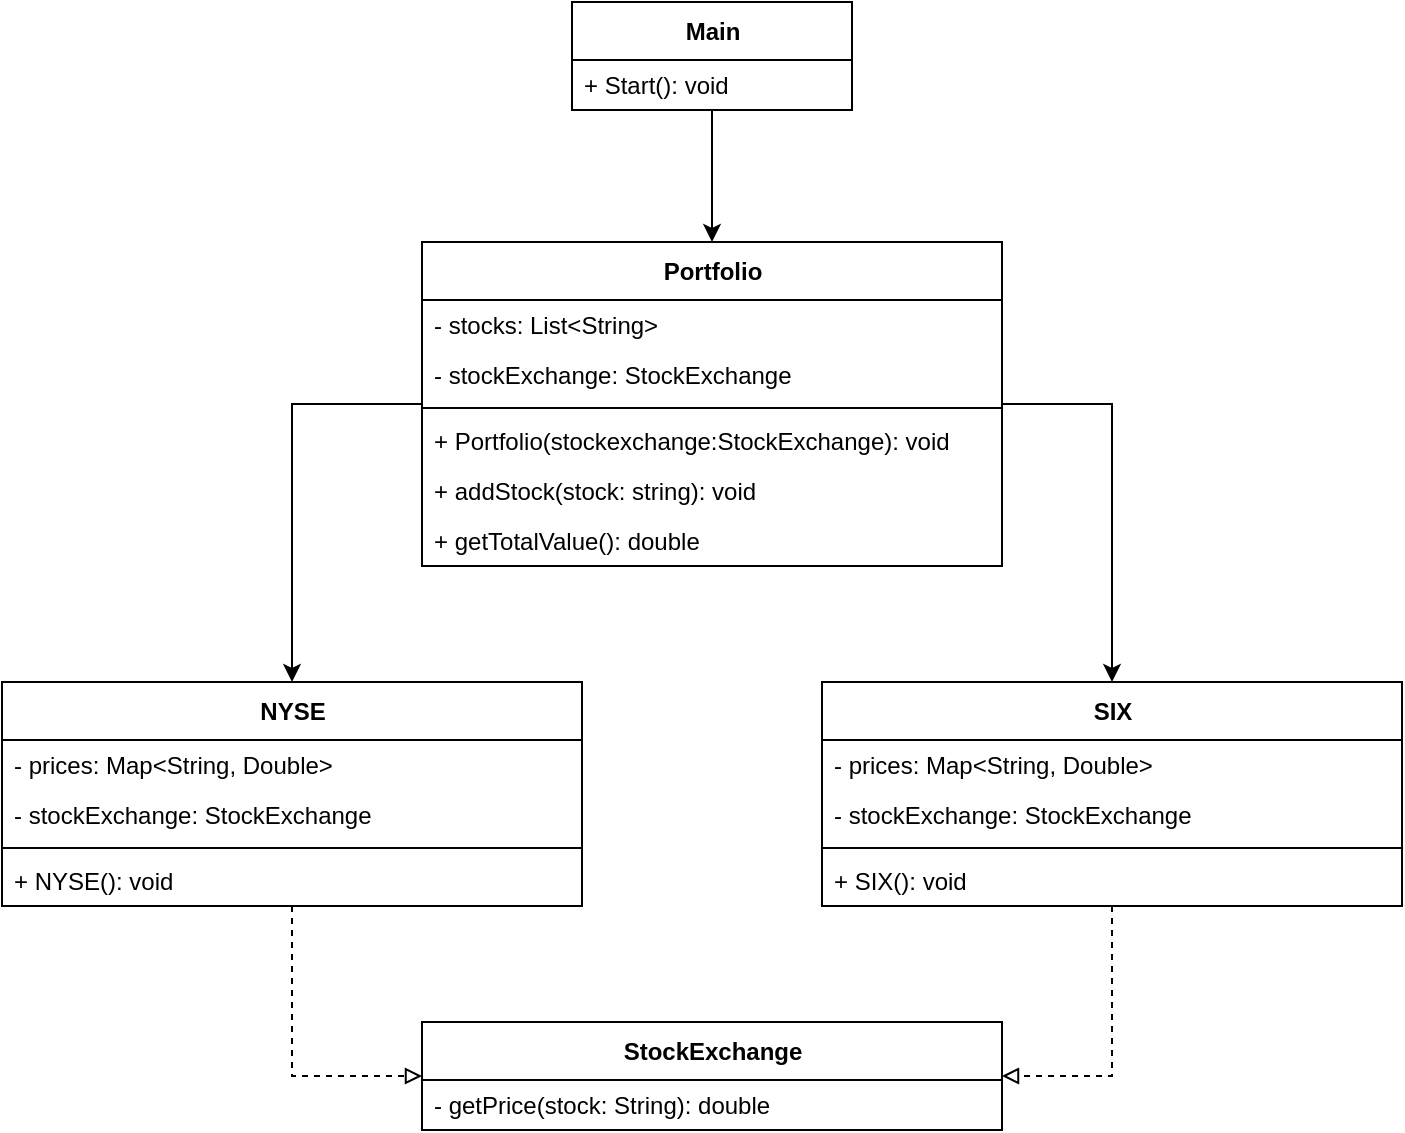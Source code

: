 <mxfile version="20.8.4" type="device"><diagram id="0l71BYV_Hvv9pAEWNoJl" name="Seite-1"><mxGraphModel dx="1050" dy="549" grid="1" gridSize="10" guides="1" tooltips="1" connect="1" arrows="1" fold="1" page="1" pageScale="1" pageWidth="827" pageHeight="1169" math="0" shadow="0"><root><mxCell id="0"/><mxCell id="1" parent="0"/><mxCell id="Zeo-0Vupw0p1xHSbfreC-62" style="edgeStyle=orthogonalEdgeStyle;rounded=0;orthogonalLoop=1;jettySize=auto;html=1;exitX=1;exitY=0.5;exitDx=0;exitDy=0;entryX=0.5;entryY=0;entryDx=0;entryDy=0;endArrow=classic;endFill=1;" edge="1" parent="1" source="Zeo-0Vupw0p1xHSbfreC-17" target="Zeo-0Vupw0p1xHSbfreC-30"><mxGeometry relative="1" as="geometry"/></mxCell><mxCell id="Zeo-0Vupw0p1xHSbfreC-63" style="edgeStyle=orthogonalEdgeStyle;rounded=0;orthogonalLoop=1;jettySize=auto;html=1;exitX=0;exitY=0.5;exitDx=0;exitDy=0;entryX=0.5;entryY=0;entryDx=0;entryDy=0;endArrow=classic;endFill=1;" edge="1" parent="1" source="Zeo-0Vupw0p1xHSbfreC-17" target="Zeo-0Vupw0p1xHSbfreC-38"><mxGeometry relative="1" as="geometry"/></mxCell><mxCell id="Zeo-0Vupw0p1xHSbfreC-17" value="Portfolio" style="swimlane;fontStyle=1;align=center;verticalAlign=middle;childLayout=stackLayout;horizontal=1;startSize=29;horizontalStack=0;resizeParent=1;resizeParentMax=0;resizeLast=0;collapsible=0;marginBottom=0;html=1;" vertex="1" parent="1"><mxGeometry x="280" y="160" width="290" height="162" as="geometry"/></mxCell><mxCell id="Zeo-0Vupw0p1xHSbfreC-18" value="- stocks: List&amp;lt;String&amp;gt;" style="text;html=1;strokeColor=none;fillColor=none;align=left;verticalAlign=middle;spacingLeft=4;spacingRight=4;overflow=hidden;rotatable=0;points=[[0,0.5],[1,0.5]];portConstraint=eastwest;" vertex="1" parent="Zeo-0Vupw0p1xHSbfreC-17"><mxGeometry y="29" width="290" height="25" as="geometry"/></mxCell><mxCell id="Zeo-0Vupw0p1xHSbfreC-19" value="-&amp;nbsp;stockExchange: StockExchange" style="text;html=1;strokeColor=none;fillColor=none;align=left;verticalAlign=middle;spacingLeft=4;spacingRight=4;overflow=hidden;rotatable=0;points=[[0,0.5],[1,0.5]];portConstraint=eastwest;" vertex="1" parent="Zeo-0Vupw0p1xHSbfreC-17"><mxGeometry y="54" width="290" height="25" as="geometry"/></mxCell><mxCell id="Zeo-0Vupw0p1xHSbfreC-21" value="" style="line;strokeWidth=1;fillColor=none;align=left;verticalAlign=middle;spacingTop=-1;spacingLeft=3;spacingRight=3;rotatable=0;labelPosition=right;points=[];portConstraint=eastwest;labelBorderColor=default;" vertex="1" parent="Zeo-0Vupw0p1xHSbfreC-17"><mxGeometry y="79" width="290" height="8" as="geometry"/></mxCell><mxCell id="Zeo-0Vupw0p1xHSbfreC-22" value="+ Portfolio(stockexchange:StockExchange): void" style="text;html=1;strokeColor=none;fillColor=none;align=left;verticalAlign=middle;spacingLeft=4;spacingRight=4;overflow=hidden;rotatable=0;points=[[0,0.5],[1,0.5]];portConstraint=eastwest;" vertex="1" parent="Zeo-0Vupw0p1xHSbfreC-17"><mxGeometry y="87" width="290" height="25" as="geometry"/></mxCell><mxCell id="Zeo-0Vupw0p1xHSbfreC-23" value="+ addStock(stock: string): void" style="text;html=1;strokeColor=none;fillColor=none;align=left;verticalAlign=middle;spacingLeft=4;spacingRight=4;overflow=hidden;rotatable=0;points=[[0,0.5],[1,0.5]];portConstraint=eastwest;" vertex="1" parent="Zeo-0Vupw0p1xHSbfreC-17"><mxGeometry y="112" width="290" height="25" as="geometry"/></mxCell><mxCell id="Zeo-0Vupw0p1xHSbfreC-26" value="+ getTotalValue(): double" style="text;html=1;strokeColor=none;fillColor=none;align=left;verticalAlign=middle;spacingLeft=4;spacingRight=4;overflow=hidden;rotatable=0;points=[[0,0.5],[1,0.5]];portConstraint=eastwest;" vertex="1" parent="Zeo-0Vupw0p1xHSbfreC-17"><mxGeometry y="137" width="290" height="25" as="geometry"/></mxCell><mxCell id="Zeo-0Vupw0p1xHSbfreC-59" style="edgeStyle=orthogonalEdgeStyle;rounded=0;orthogonalLoop=1;jettySize=auto;html=1;exitX=0.5;exitY=1;exitDx=0;exitDy=0;entryX=0.5;entryY=0;entryDx=0;entryDy=0;" edge="1" parent="1" source="Zeo-0Vupw0p1xHSbfreC-27" target="Zeo-0Vupw0p1xHSbfreC-17"><mxGeometry relative="1" as="geometry"/></mxCell><mxCell id="Zeo-0Vupw0p1xHSbfreC-27" value="Main" style="swimlane;fontStyle=1;align=center;verticalAlign=middle;childLayout=stackLayout;horizontal=1;startSize=29;horizontalStack=0;resizeParent=1;resizeParentMax=0;resizeLast=0;collapsible=0;marginBottom=0;html=1;labelBorderColor=none;" vertex="1" parent="1"><mxGeometry x="355" y="40" width="140" height="54" as="geometry"/></mxCell><mxCell id="Zeo-0Vupw0p1xHSbfreC-28" value="+ Start(): void" style="text;html=1;strokeColor=none;fillColor=none;align=left;verticalAlign=middle;spacingLeft=4;spacingRight=4;overflow=hidden;rotatable=0;points=[[0,0.5],[1,0.5]];portConstraint=eastwest;labelBorderColor=none;" vertex="1" parent="Zeo-0Vupw0p1xHSbfreC-27"><mxGeometry y="29" width="140" height="25" as="geometry"/></mxCell><mxCell id="Zeo-0Vupw0p1xHSbfreC-60" style="edgeStyle=orthogonalEdgeStyle;rounded=0;orthogonalLoop=1;jettySize=auto;html=1;exitX=0.5;exitY=1;exitDx=0;exitDy=0;entryX=1;entryY=0.5;entryDx=0;entryDy=0;dashed=1;endArrow=block;endFill=0;" edge="1" parent="1" source="Zeo-0Vupw0p1xHSbfreC-30" target="Zeo-0Vupw0p1xHSbfreC-43"><mxGeometry relative="1" as="geometry"/></mxCell><mxCell id="Zeo-0Vupw0p1xHSbfreC-30" value="SIX" style="swimlane;fontStyle=1;align=center;verticalAlign=middle;childLayout=stackLayout;horizontal=1;startSize=29;horizontalStack=0;resizeParent=1;resizeParentMax=0;resizeLast=0;collapsible=0;marginBottom=0;html=1;" vertex="1" parent="1"><mxGeometry x="480" y="380" width="290" height="112" as="geometry"/></mxCell><mxCell id="Zeo-0Vupw0p1xHSbfreC-31" value="- prices:&amp;nbsp;Map&amp;lt;String, Double&amp;gt;" style="text;html=1;strokeColor=none;fillColor=none;align=left;verticalAlign=middle;spacingLeft=4;spacingRight=4;overflow=hidden;rotatable=0;points=[[0,0.5],[1,0.5]];portConstraint=eastwest;" vertex="1" parent="Zeo-0Vupw0p1xHSbfreC-30"><mxGeometry y="29" width="290" height="25" as="geometry"/></mxCell><mxCell id="Zeo-0Vupw0p1xHSbfreC-32" value="-&amp;nbsp;stockExchange: StockExchange" style="text;html=1;strokeColor=none;fillColor=none;align=left;verticalAlign=middle;spacingLeft=4;spacingRight=4;overflow=hidden;rotatable=0;points=[[0,0.5],[1,0.5]];portConstraint=eastwest;" vertex="1" parent="Zeo-0Vupw0p1xHSbfreC-30"><mxGeometry y="54" width="290" height="25" as="geometry"/></mxCell><mxCell id="Zeo-0Vupw0p1xHSbfreC-34" value="" style="line;strokeWidth=1;fillColor=none;align=left;verticalAlign=middle;spacingTop=-1;spacingLeft=3;spacingRight=3;rotatable=0;labelPosition=right;points=[];portConstraint=eastwest;labelBorderColor=default;" vertex="1" parent="Zeo-0Vupw0p1xHSbfreC-30"><mxGeometry y="79" width="290" height="8" as="geometry"/></mxCell><mxCell id="Zeo-0Vupw0p1xHSbfreC-35" value="+ SIX(): void" style="text;html=1;strokeColor=none;fillColor=none;align=left;verticalAlign=middle;spacingLeft=4;spacingRight=4;overflow=hidden;rotatable=0;points=[[0,0.5],[1,0.5]];portConstraint=eastwest;" vertex="1" parent="Zeo-0Vupw0p1xHSbfreC-30"><mxGeometry y="87" width="290" height="25" as="geometry"/></mxCell><mxCell id="Zeo-0Vupw0p1xHSbfreC-61" style="edgeStyle=orthogonalEdgeStyle;rounded=0;orthogonalLoop=1;jettySize=auto;html=1;exitX=0.5;exitY=1;exitDx=0;exitDy=0;entryX=0;entryY=0.5;entryDx=0;entryDy=0;dashed=1;endArrow=block;endFill=0;" edge="1" parent="1" source="Zeo-0Vupw0p1xHSbfreC-38" target="Zeo-0Vupw0p1xHSbfreC-43"><mxGeometry relative="1" as="geometry"/></mxCell><mxCell id="Zeo-0Vupw0p1xHSbfreC-38" value="NYSE" style="swimlane;fontStyle=1;align=center;verticalAlign=middle;childLayout=stackLayout;horizontal=1;startSize=29;horizontalStack=0;resizeParent=1;resizeParentMax=0;resizeLast=0;collapsible=0;marginBottom=0;html=1;" vertex="1" parent="1"><mxGeometry x="70" y="380" width="290" height="112" as="geometry"/></mxCell><mxCell id="Zeo-0Vupw0p1xHSbfreC-39" value="- prices:&amp;nbsp;Map&amp;lt;String, Double&amp;gt;" style="text;html=1;strokeColor=none;fillColor=none;align=left;verticalAlign=middle;spacingLeft=4;spacingRight=4;overflow=hidden;rotatable=0;points=[[0,0.5],[1,0.5]];portConstraint=eastwest;" vertex="1" parent="Zeo-0Vupw0p1xHSbfreC-38"><mxGeometry y="29" width="290" height="25" as="geometry"/></mxCell><mxCell id="Zeo-0Vupw0p1xHSbfreC-40" value="-&amp;nbsp;stockExchange: StockExchange" style="text;html=1;strokeColor=none;fillColor=none;align=left;verticalAlign=middle;spacingLeft=4;spacingRight=4;overflow=hidden;rotatable=0;points=[[0,0.5],[1,0.5]];portConstraint=eastwest;" vertex="1" parent="Zeo-0Vupw0p1xHSbfreC-38"><mxGeometry y="54" width="290" height="25" as="geometry"/></mxCell><mxCell id="Zeo-0Vupw0p1xHSbfreC-41" value="" style="line;strokeWidth=1;fillColor=none;align=left;verticalAlign=middle;spacingTop=-1;spacingLeft=3;spacingRight=3;rotatable=0;labelPosition=right;points=[];portConstraint=eastwest;labelBorderColor=default;" vertex="1" parent="Zeo-0Vupw0p1xHSbfreC-38"><mxGeometry y="79" width="290" height="8" as="geometry"/></mxCell><mxCell id="Zeo-0Vupw0p1xHSbfreC-42" value="+ NYSE(): void" style="text;html=1;strokeColor=none;fillColor=none;align=left;verticalAlign=middle;spacingLeft=4;spacingRight=4;overflow=hidden;rotatable=0;points=[[0,0.5],[1,0.5]];portConstraint=eastwest;" vertex="1" parent="Zeo-0Vupw0p1xHSbfreC-38"><mxGeometry y="87" width="290" height="25" as="geometry"/></mxCell><mxCell id="Zeo-0Vupw0p1xHSbfreC-43" value="StockExchange" style="swimlane;fontStyle=1;align=center;verticalAlign=middle;childLayout=stackLayout;horizontal=1;startSize=29;horizontalStack=0;resizeParent=1;resizeParentMax=0;resizeLast=0;collapsible=0;marginBottom=0;html=1;" vertex="1" parent="1"><mxGeometry x="280" y="550" width="290" height="54" as="geometry"/></mxCell><mxCell id="Zeo-0Vupw0p1xHSbfreC-44" value="- getPrice(stock: String): double" style="text;html=1;strokeColor=none;fillColor=none;align=left;verticalAlign=middle;spacingLeft=4;spacingRight=4;overflow=hidden;rotatable=0;points=[[0,0.5],[1,0.5]];portConstraint=eastwest;" vertex="1" parent="Zeo-0Vupw0p1xHSbfreC-43"><mxGeometry y="29" width="290" height="25" as="geometry"/></mxCell></root></mxGraphModel></diagram></mxfile>